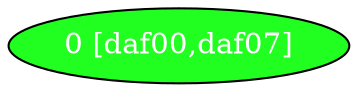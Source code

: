 diGraph libnss3{
	libnss3_0  [style=filled fillcolor="#20FF20" fontcolor="#ffffff" shape=oval label="0 [daf00,daf07]"]


}